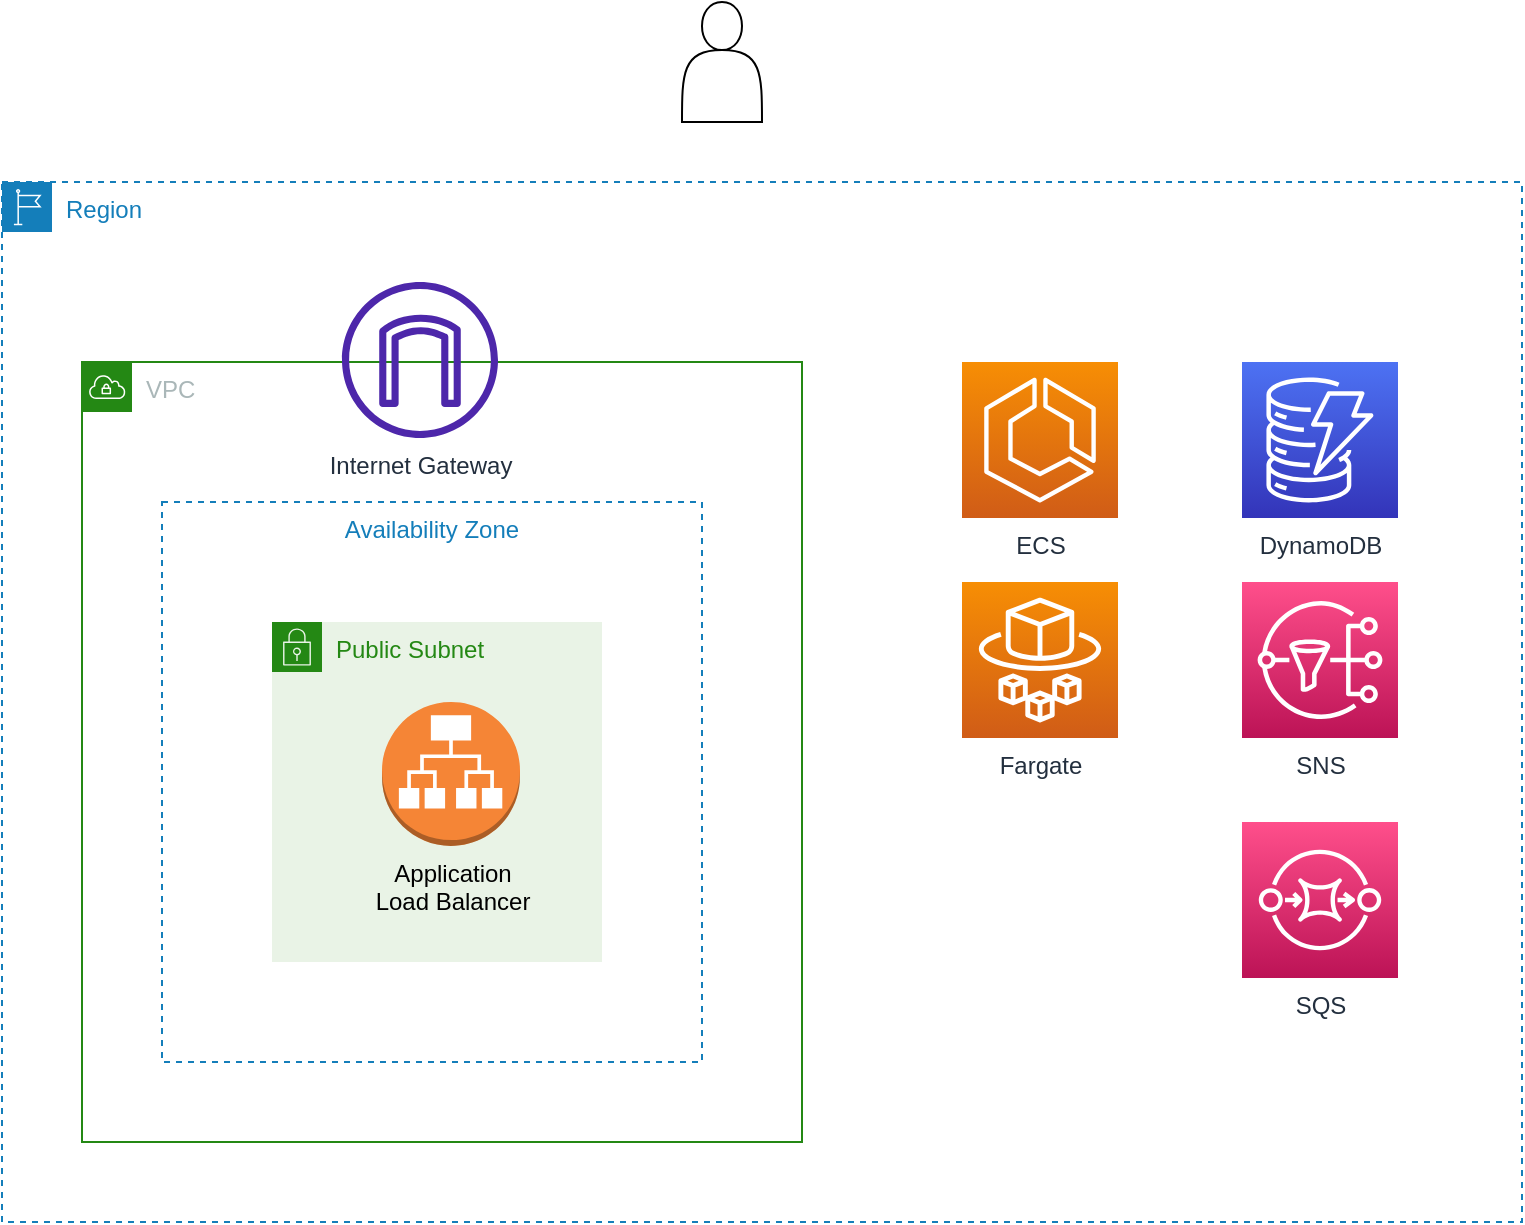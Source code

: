 <mxfile version="16.6.4" type="device"><diagram id="sWC495RwA9JKM8q3t22H" name="Page-1"><mxGraphModel dx="1426" dy="820" grid="1" gridSize="10" guides="1" tooltips="1" connect="1" arrows="1" fold="1" page="1" pageScale="1" pageWidth="1920" pageHeight="1200" background="#ffffff" math="0" shadow="0"><root><mxCell id="0"/><mxCell id="1" parent="0"/><mxCell id="XYP2KC-c3oehwv5jZ_-c-1" value="Region" style="points=[[0,0],[0.25,0],[0.5,0],[0.75,0],[1,0],[1,0.25],[1,0.5],[1,0.75],[1,1],[0.75,1],[0.5,1],[0.25,1],[0,1],[0,0.75],[0,0.5],[0,0.25]];outlineConnect=0;gradientColor=none;html=1;whiteSpace=wrap;fontSize=12;fontStyle=0;container=1;pointerEvents=0;collapsible=0;recursiveResize=0;shape=mxgraph.aws4.group;grIcon=mxgraph.aws4.group_region;strokeColor=#147EBA;fillColor=none;verticalAlign=top;align=left;spacingLeft=30;fontColor=#147EBA;dashed=1;rounded=0;sketch=0;" parent="1" vertex="1"><mxGeometry x="170" y="140" width="760" height="520" as="geometry"/></mxCell><mxCell id="XYP2KC-c3oehwv5jZ_-c-6" value="VPC" style="points=[[0,0],[0.25,0],[0.5,0],[0.75,0],[1,0],[1,0.25],[1,0.5],[1,0.75],[1,1],[0.75,1],[0.5,1],[0.25,1],[0,1],[0,0.75],[0,0.5],[0,0.25]];outlineConnect=0;gradientColor=none;html=1;whiteSpace=wrap;fontSize=12;fontStyle=0;container=1;pointerEvents=0;collapsible=0;recursiveResize=0;shape=mxgraph.aws4.group;grIcon=mxgraph.aws4.group_vpc;strokeColor=#248814;fillColor=none;verticalAlign=top;align=left;spacingLeft=30;fontColor=#AAB7B8;dashed=0;rounded=0;sketch=0;" parent="XYP2KC-c3oehwv5jZ_-c-1" vertex="1"><mxGeometry x="40" y="90" width="360" height="390" as="geometry"/></mxCell><mxCell id="2zrjPpuH0KVo5mSwKfKr-10" value="Availability Zone" style="fillColor=none;strokeColor=#147EBA;dashed=1;verticalAlign=top;fontStyle=0;fontColor=#147EBA;" parent="XYP2KC-c3oehwv5jZ_-c-6" vertex="1"><mxGeometry x="40" y="70" width="270" height="280" as="geometry"/></mxCell><mxCell id="2zrjPpuH0KVo5mSwKfKr-1" value="Public Subnet" style="points=[[0,0],[0.25,0],[0.5,0],[0.75,0],[1,0],[1,0.25],[1,0.5],[1,0.75],[1,1],[0.75,1],[0.5,1],[0.25,1],[0,1],[0,0.75],[0,0.5],[0,0.25]];outlineConnect=0;gradientColor=none;html=1;whiteSpace=wrap;fontSize=12;fontStyle=0;container=1;pointerEvents=0;collapsible=0;recursiveResize=0;shape=mxgraph.aws4.group;grIcon=mxgraph.aws4.group_security_group;grStroke=0;strokeColor=#248814;fillColor=#E9F3E6;verticalAlign=top;align=left;spacingLeft=30;fontColor=#248814;dashed=0;" parent="XYP2KC-c3oehwv5jZ_-c-6" vertex="1"><mxGeometry x="95" y="130" width="165" height="170" as="geometry"/></mxCell><mxCell id="N6or4rYI1lCn3ruGvTRe-21" value="&lt;div&gt;Application &lt;br&gt;&lt;/div&gt;&lt;div&gt;Load Balancer&lt;br&gt;&lt;/div&gt;" style="outlineConnect=0;dashed=0;verticalLabelPosition=bottom;verticalAlign=top;align=center;html=1;shape=mxgraph.aws3.application_load_balancer;fillColor=#F58536;gradientColor=none;" parent="XYP2KC-c3oehwv5jZ_-c-6" vertex="1"><mxGeometry x="150" y="170" width="69" height="72" as="geometry"/></mxCell><mxCell id="2zrjPpuH0KVo5mSwKfKr-8" value="Internet Gateway" style="sketch=0;outlineConnect=0;fontColor=#232F3E;gradientColor=none;fillColor=#4D27AA;strokeColor=none;dashed=0;verticalLabelPosition=bottom;verticalAlign=top;align=center;html=1;fontSize=12;fontStyle=0;aspect=fixed;pointerEvents=1;shape=mxgraph.aws4.internet_gateway;" parent="XYP2KC-c3oehwv5jZ_-c-1" vertex="1"><mxGeometry x="170" y="50" width="78" height="78" as="geometry"/></mxCell><mxCell id="it5hzoNxQJTTztMm72qk-1" value="DynamoDB" style="sketch=0;points=[[0,0,0],[0.25,0,0],[0.5,0,0],[0.75,0,0],[1,0,0],[0,1,0],[0.25,1,0],[0.5,1,0],[0.75,1,0],[1,1,0],[0,0.25,0],[0,0.5,0],[0,0.75,0],[1,0.25,0],[1,0.5,0],[1,0.75,0]];outlineConnect=0;fontColor=#232F3E;gradientColor=#4D72F3;gradientDirection=north;fillColor=#3334B9;strokeColor=#ffffff;dashed=0;verticalLabelPosition=bottom;verticalAlign=top;align=center;html=1;fontSize=12;fontStyle=0;aspect=fixed;shape=mxgraph.aws4.resourceIcon;resIcon=mxgraph.aws4.dynamodb;" vertex="1" parent="XYP2KC-c3oehwv5jZ_-c-1"><mxGeometry x="620" y="90" width="78" height="78" as="geometry"/></mxCell><mxCell id="it5hzoNxQJTTztMm72qk-2" value="&lt;div&gt;SNS&lt;/div&gt;" style="sketch=0;points=[[0,0,0],[0.25,0,0],[0.5,0,0],[0.75,0,0],[1,0,0],[0,1,0],[0.25,1,0],[0.5,1,0],[0.75,1,0],[1,1,0],[0,0.25,0],[0,0.5,0],[0,0.75,0],[1,0.25,0],[1,0.5,0],[1,0.75,0]];outlineConnect=0;fontColor=#232F3E;gradientColor=#FF4F8B;gradientDirection=north;fillColor=#BC1356;strokeColor=#ffffff;dashed=0;verticalLabelPosition=bottom;verticalAlign=top;align=center;html=1;fontSize=12;fontStyle=0;aspect=fixed;shape=mxgraph.aws4.resourceIcon;resIcon=mxgraph.aws4.sns;" vertex="1" parent="XYP2KC-c3oehwv5jZ_-c-1"><mxGeometry x="620" y="200" width="78" height="78" as="geometry"/></mxCell><mxCell id="it5hzoNxQJTTztMm72qk-3" value="SQS" style="sketch=0;points=[[0,0,0],[0.25,0,0],[0.5,0,0],[0.75,0,0],[1,0,0],[0,1,0],[0.25,1,0],[0.5,1,0],[0.75,1,0],[1,1,0],[0,0.25,0],[0,0.5,0],[0,0.75,0],[1,0.25,0],[1,0.5,0],[1,0.75,0]];outlineConnect=0;fontColor=#232F3E;gradientColor=#FF4F8B;gradientDirection=north;fillColor=#BC1356;strokeColor=#ffffff;dashed=0;verticalLabelPosition=bottom;verticalAlign=top;align=center;html=1;fontSize=12;fontStyle=0;aspect=fixed;shape=mxgraph.aws4.resourceIcon;resIcon=mxgraph.aws4.sqs;" vertex="1" parent="XYP2KC-c3oehwv5jZ_-c-1"><mxGeometry x="620" y="320" width="78" height="78" as="geometry"/></mxCell><mxCell id="it5hzoNxQJTTztMm72qk-4" value="ECS" style="sketch=0;points=[[0,0,0],[0.25,0,0],[0.5,0,0],[0.75,0,0],[1,0,0],[0,1,0],[0.25,1,0],[0.5,1,0],[0.75,1,0],[1,1,0],[0,0.25,0],[0,0.5,0],[0,0.75,0],[1,0.25,0],[1,0.5,0],[1,0.75,0]];outlineConnect=0;fontColor=#232F3E;gradientColor=#F78E04;gradientDirection=north;fillColor=#D05C17;strokeColor=#ffffff;dashed=0;verticalLabelPosition=bottom;verticalAlign=top;align=center;html=1;fontSize=12;fontStyle=0;aspect=fixed;shape=mxgraph.aws4.resourceIcon;resIcon=mxgraph.aws4.ecs;" vertex="1" parent="XYP2KC-c3oehwv5jZ_-c-1"><mxGeometry x="480" y="90" width="78" height="78" as="geometry"/></mxCell><mxCell id="it5hzoNxQJTTztMm72qk-5" value="Fargate" style="sketch=0;points=[[0,0,0],[0.25,0,0],[0.5,0,0],[0.75,0,0],[1,0,0],[0,1,0],[0.25,1,0],[0.5,1,0],[0.75,1,0],[1,1,0],[0,0.25,0],[0,0.5,0],[0,0.75,0],[1,0.25,0],[1,0.5,0],[1,0.75,0]];outlineConnect=0;fontColor=#232F3E;gradientColor=#F78E04;gradientDirection=north;fillColor=#D05C17;strokeColor=#ffffff;dashed=0;verticalLabelPosition=bottom;verticalAlign=top;align=center;html=1;fontSize=12;fontStyle=0;aspect=fixed;shape=mxgraph.aws4.resourceIcon;resIcon=mxgraph.aws4.fargate;" vertex="1" parent="XYP2KC-c3oehwv5jZ_-c-1"><mxGeometry x="480" y="200" width="78" height="78" as="geometry"/></mxCell><mxCell id="2zrjPpuH0KVo5mSwKfKr-6" value="" style="shape=actor;whiteSpace=wrap;html=1;" parent="1" vertex="1"><mxGeometry x="510" y="50" width="40" height="60" as="geometry"/></mxCell></root></mxGraphModel></diagram></mxfile>